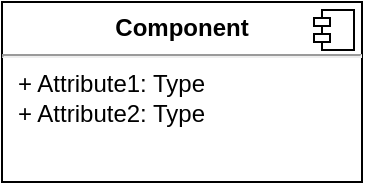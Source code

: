 <mxfile version="14.4.6" type="github">
  <diagram id="w_XlIubU8JKwULdoLs-O" name="第 1 页">
    <mxGraphModel dx="1426" dy="914" grid="1" gridSize="10" guides="1" tooltips="1" connect="1" arrows="1" fold="1" page="1" pageScale="1" pageWidth="827" pageHeight="1169" math="0" shadow="0">
      <root>
        <mxCell id="0" />
        <mxCell id="1" parent="0" />
        <mxCell id="eGLcwhRN9MHRBRn1sQhQ-1" value="&lt;p style=&quot;margin:0px;margin-top:6px;text-align:center;&quot;&gt;&lt;b&gt;Component&lt;/b&gt;&lt;/p&gt;&lt;hr/&gt;&lt;p style=&quot;margin:0px;margin-left:8px;&quot;&gt;+ Attribute1: Type&lt;br/&gt;+ Attribute2: Type&lt;/p&gt;" style="align=left;overflow=fill;html=1;dropTarget=0;" vertex="1" parent="1">
          <mxGeometry x="324" y="130" width="180" height="90" as="geometry" />
        </mxCell>
        <mxCell id="eGLcwhRN9MHRBRn1sQhQ-2" value="" style="shape=component;jettyWidth=8;jettyHeight=4;" vertex="1" parent="eGLcwhRN9MHRBRn1sQhQ-1">
          <mxGeometry x="1" width="20" height="20" relative="1" as="geometry">
            <mxPoint x="-24" y="4" as="offset" />
          </mxGeometry>
        </mxCell>
      </root>
    </mxGraphModel>
  </diagram>
</mxfile>
